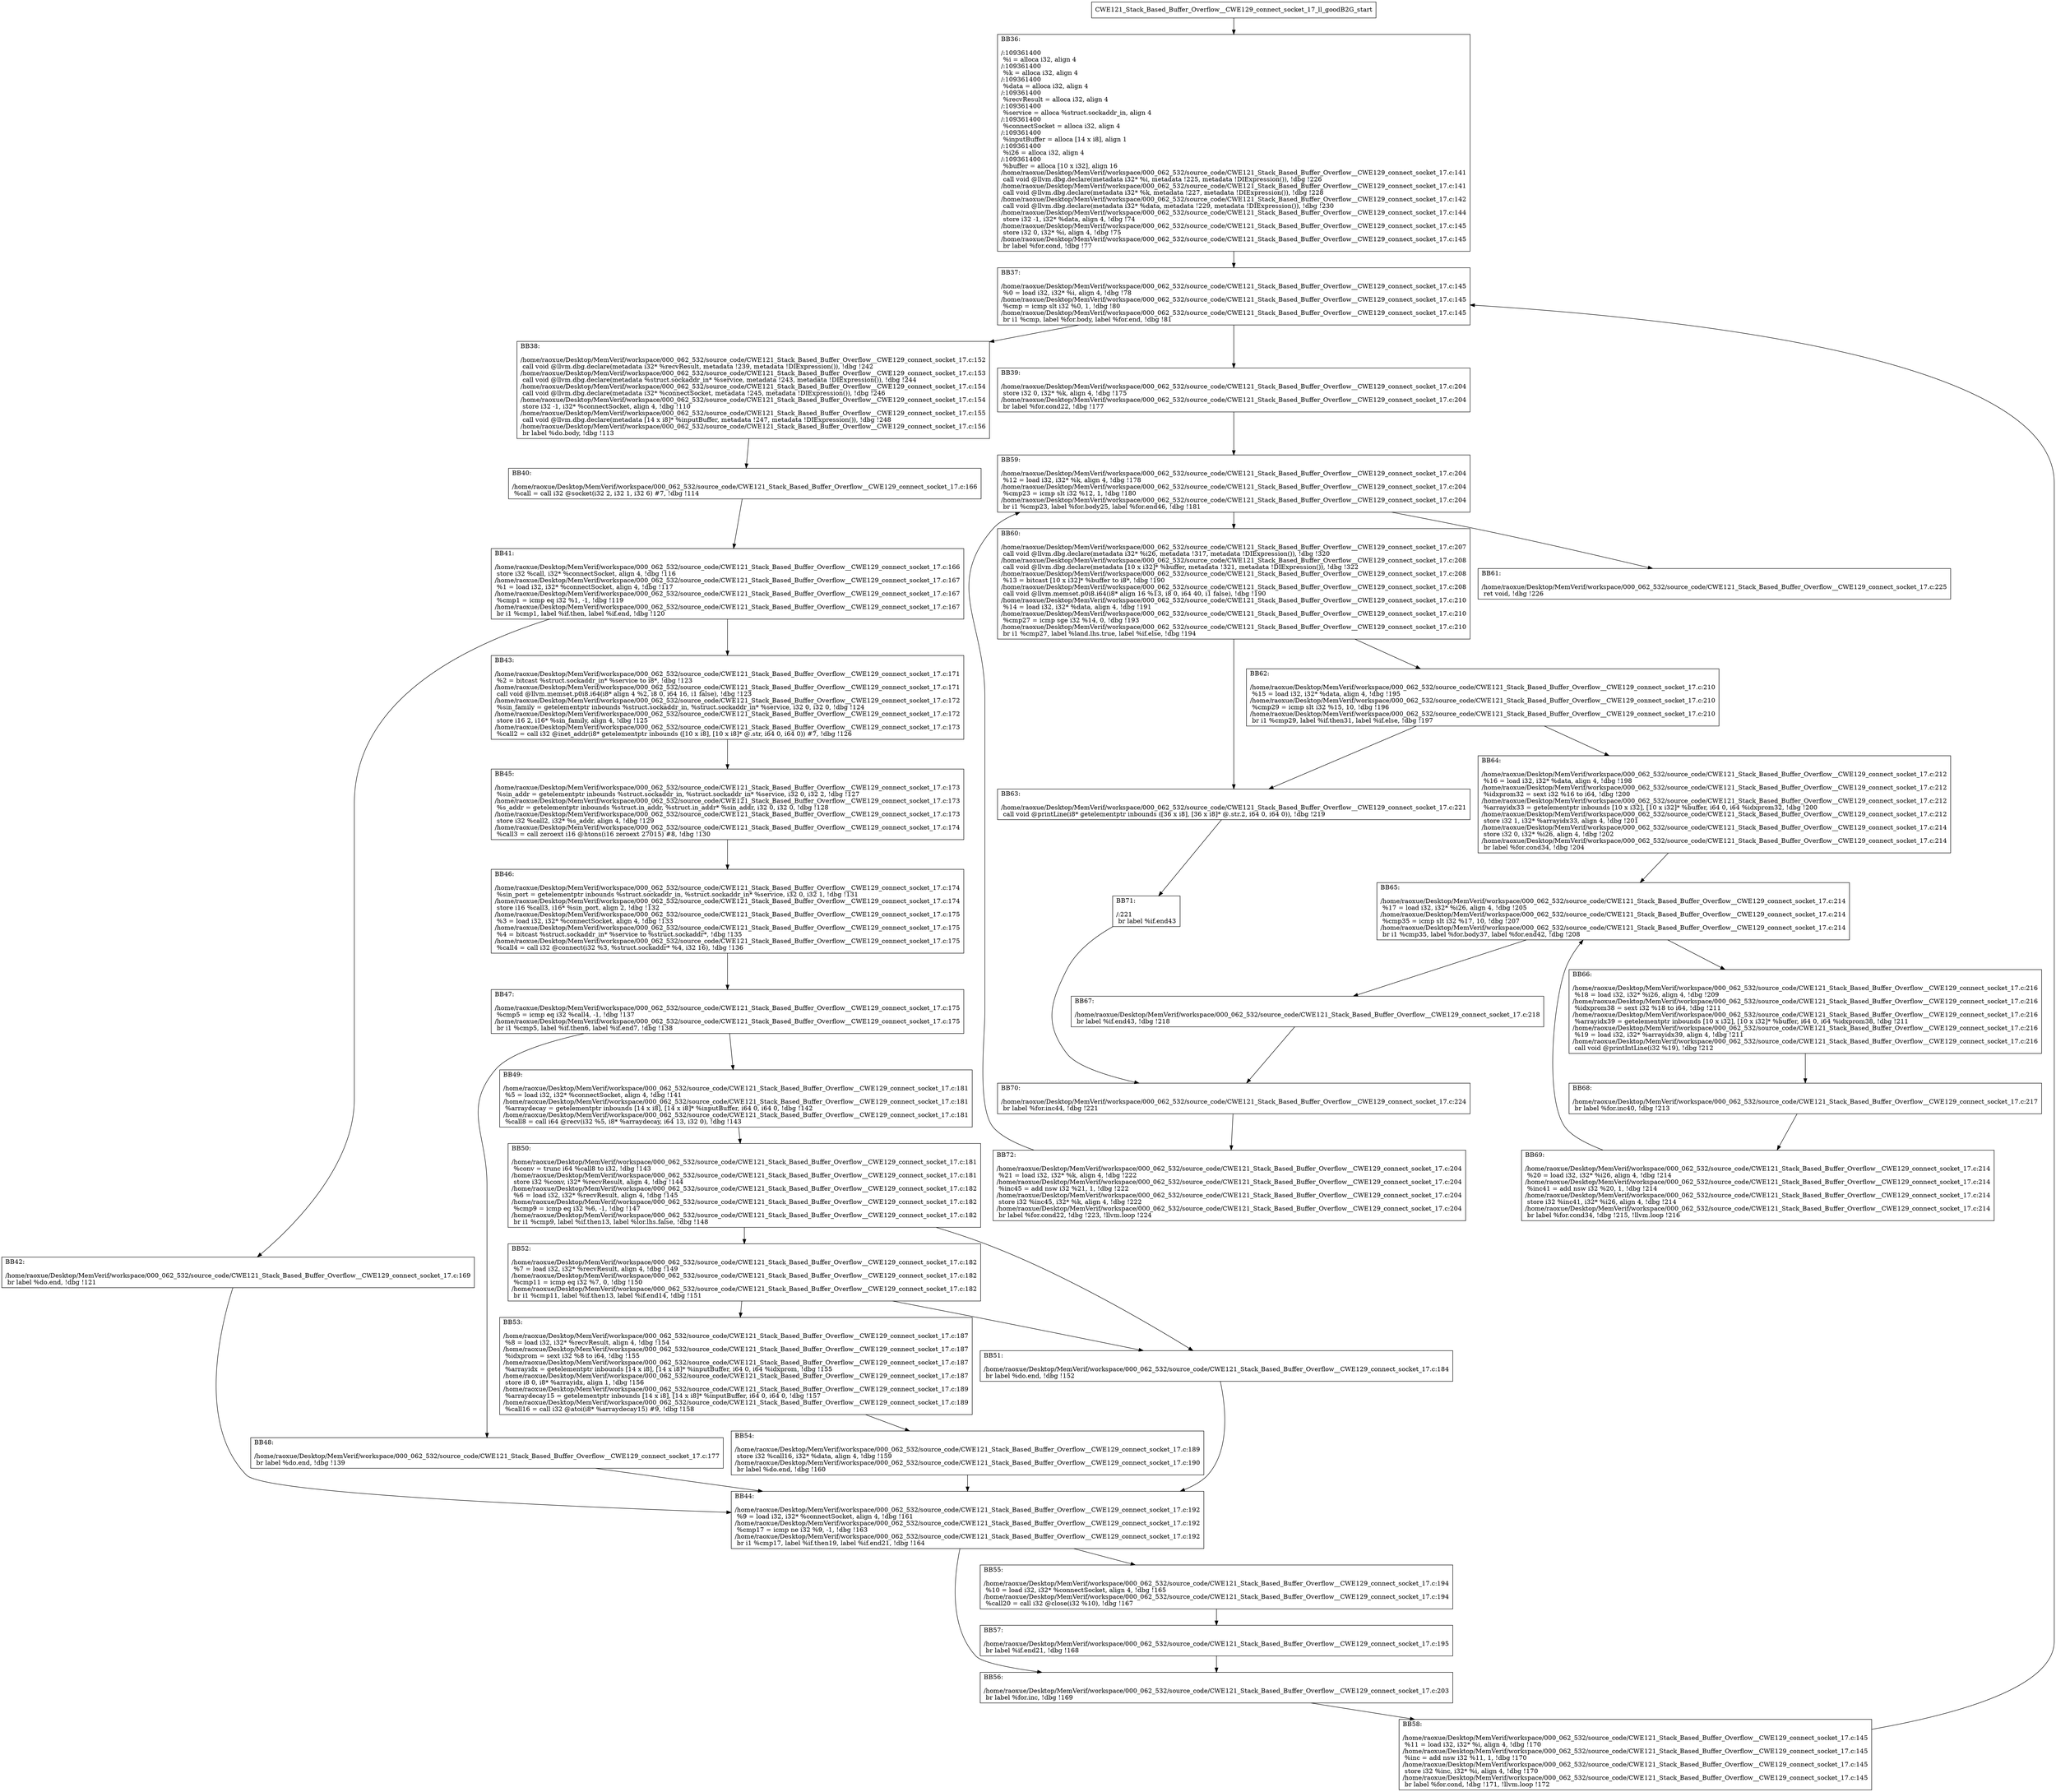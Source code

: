 digraph "CFG for'CWE121_Stack_Based_Buffer_Overflow__CWE129_connect_socket_17_ll_goodB2G' function" {
	BBCWE121_Stack_Based_Buffer_Overflow__CWE129_connect_socket_17_ll_goodB2G_start[shape=record,label="{CWE121_Stack_Based_Buffer_Overflow__CWE129_connect_socket_17_ll_goodB2G_start}"];
	BBCWE121_Stack_Based_Buffer_Overflow__CWE129_connect_socket_17_ll_goodB2G_start-> CWE121_Stack_Based_Buffer_Overflow__CWE129_connect_socket_17_ll_goodB2GBB36;
	CWE121_Stack_Based_Buffer_Overflow__CWE129_connect_socket_17_ll_goodB2GBB36 [shape=record, label="{BB36:\l\l/:109361400\l
  %i = alloca i32, align 4\l
/:109361400\l
  %k = alloca i32, align 4\l
/:109361400\l
  %data = alloca i32, align 4\l
/:109361400\l
  %recvResult = alloca i32, align 4\l
/:109361400\l
  %service = alloca %struct.sockaddr_in, align 4\l
/:109361400\l
  %connectSocket = alloca i32, align 4\l
/:109361400\l
  %inputBuffer = alloca [14 x i8], align 1\l
/:109361400\l
  %i26 = alloca i32, align 4\l
/:109361400\l
  %buffer = alloca [10 x i32], align 16\l
/home/raoxue/Desktop/MemVerif/workspace/000_062_532/source_code/CWE121_Stack_Based_Buffer_Overflow__CWE129_connect_socket_17.c:141\l
  call void @llvm.dbg.declare(metadata i32* %i, metadata !225, metadata !DIExpression()), !dbg !226\l
/home/raoxue/Desktop/MemVerif/workspace/000_062_532/source_code/CWE121_Stack_Based_Buffer_Overflow__CWE129_connect_socket_17.c:141\l
  call void @llvm.dbg.declare(metadata i32* %k, metadata !227, metadata !DIExpression()), !dbg !228\l
/home/raoxue/Desktop/MemVerif/workspace/000_062_532/source_code/CWE121_Stack_Based_Buffer_Overflow__CWE129_connect_socket_17.c:142\l
  call void @llvm.dbg.declare(metadata i32* %data, metadata !229, metadata !DIExpression()), !dbg !230\l
/home/raoxue/Desktop/MemVerif/workspace/000_062_532/source_code/CWE121_Stack_Based_Buffer_Overflow__CWE129_connect_socket_17.c:144\l
  store i32 -1, i32* %data, align 4, !dbg !74\l
/home/raoxue/Desktop/MemVerif/workspace/000_062_532/source_code/CWE121_Stack_Based_Buffer_Overflow__CWE129_connect_socket_17.c:145\l
  store i32 0, i32* %i, align 4, !dbg !75\l
/home/raoxue/Desktop/MemVerif/workspace/000_062_532/source_code/CWE121_Stack_Based_Buffer_Overflow__CWE129_connect_socket_17.c:145\l
  br label %for.cond, !dbg !77\l
}"];
	CWE121_Stack_Based_Buffer_Overflow__CWE129_connect_socket_17_ll_goodB2GBB36-> CWE121_Stack_Based_Buffer_Overflow__CWE129_connect_socket_17_ll_goodB2GBB37;
	CWE121_Stack_Based_Buffer_Overflow__CWE129_connect_socket_17_ll_goodB2GBB37 [shape=record, label="{BB37:\l\l/home/raoxue/Desktop/MemVerif/workspace/000_062_532/source_code/CWE121_Stack_Based_Buffer_Overflow__CWE129_connect_socket_17.c:145\l
  %0 = load i32, i32* %i, align 4, !dbg !78\l
/home/raoxue/Desktop/MemVerif/workspace/000_062_532/source_code/CWE121_Stack_Based_Buffer_Overflow__CWE129_connect_socket_17.c:145\l
  %cmp = icmp slt i32 %0, 1, !dbg !80\l
/home/raoxue/Desktop/MemVerif/workspace/000_062_532/source_code/CWE121_Stack_Based_Buffer_Overflow__CWE129_connect_socket_17.c:145\l
  br i1 %cmp, label %for.body, label %for.end, !dbg !81\l
}"];
	CWE121_Stack_Based_Buffer_Overflow__CWE129_connect_socket_17_ll_goodB2GBB37-> CWE121_Stack_Based_Buffer_Overflow__CWE129_connect_socket_17_ll_goodB2GBB38;
	CWE121_Stack_Based_Buffer_Overflow__CWE129_connect_socket_17_ll_goodB2GBB37-> CWE121_Stack_Based_Buffer_Overflow__CWE129_connect_socket_17_ll_goodB2GBB39;
	CWE121_Stack_Based_Buffer_Overflow__CWE129_connect_socket_17_ll_goodB2GBB38 [shape=record, label="{BB38:\l\l/home/raoxue/Desktop/MemVerif/workspace/000_062_532/source_code/CWE121_Stack_Based_Buffer_Overflow__CWE129_connect_socket_17.c:152\l
  call void @llvm.dbg.declare(metadata i32* %recvResult, metadata !239, metadata !DIExpression()), !dbg !242\l
/home/raoxue/Desktop/MemVerif/workspace/000_062_532/source_code/CWE121_Stack_Based_Buffer_Overflow__CWE129_connect_socket_17.c:153\l
  call void @llvm.dbg.declare(metadata %struct.sockaddr_in* %service, metadata !243, metadata !DIExpression()), !dbg !244\l
/home/raoxue/Desktop/MemVerif/workspace/000_062_532/source_code/CWE121_Stack_Based_Buffer_Overflow__CWE129_connect_socket_17.c:154\l
  call void @llvm.dbg.declare(metadata i32* %connectSocket, metadata !245, metadata !DIExpression()), !dbg !246\l
/home/raoxue/Desktop/MemVerif/workspace/000_062_532/source_code/CWE121_Stack_Based_Buffer_Overflow__CWE129_connect_socket_17.c:154\l
  store i32 -1, i32* %connectSocket, align 4, !dbg !110\l
/home/raoxue/Desktop/MemVerif/workspace/000_062_532/source_code/CWE121_Stack_Based_Buffer_Overflow__CWE129_connect_socket_17.c:155\l
  call void @llvm.dbg.declare(metadata [14 x i8]* %inputBuffer, metadata !247, metadata !DIExpression()), !dbg !248\l
/home/raoxue/Desktop/MemVerif/workspace/000_062_532/source_code/CWE121_Stack_Based_Buffer_Overflow__CWE129_connect_socket_17.c:156\l
  br label %do.body, !dbg !113\l
}"];
	CWE121_Stack_Based_Buffer_Overflow__CWE129_connect_socket_17_ll_goodB2GBB38-> CWE121_Stack_Based_Buffer_Overflow__CWE129_connect_socket_17_ll_goodB2GBB40;
	CWE121_Stack_Based_Buffer_Overflow__CWE129_connect_socket_17_ll_goodB2GBB40 [shape=record, label="{BB40:\l\l/home/raoxue/Desktop/MemVerif/workspace/000_062_532/source_code/CWE121_Stack_Based_Buffer_Overflow__CWE129_connect_socket_17.c:166\l
  %call = call i32 @socket(i32 2, i32 1, i32 6) #7, !dbg !114\l
}"];
	CWE121_Stack_Based_Buffer_Overflow__CWE129_connect_socket_17_ll_goodB2GBB40-> CWE121_Stack_Based_Buffer_Overflow__CWE129_connect_socket_17_ll_goodB2GBB41;
	CWE121_Stack_Based_Buffer_Overflow__CWE129_connect_socket_17_ll_goodB2GBB41 [shape=record, label="{BB41:\l\l/home/raoxue/Desktop/MemVerif/workspace/000_062_532/source_code/CWE121_Stack_Based_Buffer_Overflow__CWE129_connect_socket_17.c:166\l
  store i32 %call, i32* %connectSocket, align 4, !dbg !116\l
/home/raoxue/Desktop/MemVerif/workspace/000_062_532/source_code/CWE121_Stack_Based_Buffer_Overflow__CWE129_connect_socket_17.c:167\l
  %1 = load i32, i32* %connectSocket, align 4, !dbg !117\l
/home/raoxue/Desktop/MemVerif/workspace/000_062_532/source_code/CWE121_Stack_Based_Buffer_Overflow__CWE129_connect_socket_17.c:167\l
  %cmp1 = icmp eq i32 %1, -1, !dbg !119\l
/home/raoxue/Desktop/MemVerif/workspace/000_062_532/source_code/CWE121_Stack_Based_Buffer_Overflow__CWE129_connect_socket_17.c:167\l
  br i1 %cmp1, label %if.then, label %if.end, !dbg !120\l
}"];
	CWE121_Stack_Based_Buffer_Overflow__CWE129_connect_socket_17_ll_goodB2GBB41-> CWE121_Stack_Based_Buffer_Overflow__CWE129_connect_socket_17_ll_goodB2GBB42;
	CWE121_Stack_Based_Buffer_Overflow__CWE129_connect_socket_17_ll_goodB2GBB41-> CWE121_Stack_Based_Buffer_Overflow__CWE129_connect_socket_17_ll_goodB2GBB43;
	CWE121_Stack_Based_Buffer_Overflow__CWE129_connect_socket_17_ll_goodB2GBB42 [shape=record, label="{BB42:\l\l/home/raoxue/Desktop/MemVerif/workspace/000_062_532/source_code/CWE121_Stack_Based_Buffer_Overflow__CWE129_connect_socket_17.c:169\l
  br label %do.end, !dbg !121\l
}"];
	CWE121_Stack_Based_Buffer_Overflow__CWE129_connect_socket_17_ll_goodB2GBB42-> CWE121_Stack_Based_Buffer_Overflow__CWE129_connect_socket_17_ll_goodB2GBB44;
	CWE121_Stack_Based_Buffer_Overflow__CWE129_connect_socket_17_ll_goodB2GBB43 [shape=record, label="{BB43:\l\l/home/raoxue/Desktop/MemVerif/workspace/000_062_532/source_code/CWE121_Stack_Based_Buffer_Overflow__CWE129_connect_socket_17.c:171\l
  %2 = bitcast %struct.sockaddr_in* %service to i8*, !dbg !123\l
/home/raoxue/Desktop/MemVerif/workspace/000_062_532/source_code/CWE121_Stack_Based_Buffer_Overflow__CWE129_connect_socket_17.c:171\l
  call void @llvm.memset.p0i8.i64(i8* align 4 %2, i8 0, i64 16, i1 false), !dbg !123\l
/home/raoxue/Desktop/MemVerif/workspace/000_062_532/source_code/CWE121_Stack_Based_Buffer_Overflow__CWE129_connect_socket_17.c:172\l
  %sin_family = getelementptr inbounds %struct.sockaddr_in, %struct.sockaddr_in* %service, i32 0, i32 0, !dbg !124\l
/home/raoxue/Desktop/MemVerif/workspace/000_062_532/source_code/CWE121_Stack_Based_Buffer_Overflow__CWE129_connect_socket_17.c:172\l
  store i16 2, i16* %sin_family, align 4, !dbg !125\l
/home/raoxue/Desktop/MemVerif/workspace/000_062_532/source_code/CWE121_Stack_Based_Buffer_Overflow__CWE129_connect_socket_17.c:173\l
  %call2 = call i32 @inet_addr(i8* getelementptr inbounds ([10 x i8], [10 x i8]* @.str, i64 0, i64 0)) #7, !dbg !126\l
}"];
	CWE121_Stack_Based_Buffer_Overflow__CWE129_connect_socket_17_ll_goodB2GBB43-> CWE121_Stack_Based_Buffer_Overflow__CWE129_connect_socket_17_ll_goodB2GBB45;
	CWE121_Stack_Based_Buffer_Overflow__CWE129_connect_socket_17_ll_goodB2GBB45 [shape=record, label="{BB45:\l\l/home/raoxue/Desktop/MemVerif/workspace/000_062_532/source_code/CWE121_Stack_Based_Buffer_Overflow__CWE129_connect_socket_17.c:173\l
  %sin_addr = getelementptr inbounds %struct.sockaddr_in, %struct.sockaddr_in* %service, i32 0, i32 2, !dbg !127\l
/home/raoxue/Desktop/MemVerif/workspace/000_062_532/source_code/CWE121_Stack_Based_Buffer_Overflow__CWE129_connect_socket_17.c:173\l
  %s_addr = getelementptr inbounds %struct.in_addr, %struct.in_addr* %sin_addr, i32 0, i32 0, !dbg !128\l
/home/raoxue/Desktop/MemVerif/workspace/000_062_532/source_code/CWE121_Stack_Based_Buffer_Overflow__CWE129_connect_socket_17.c:173\l
  store i32 %call2, i32* %s_addr, align 4, !dbg !129\l
/home/raoxue/Desktop/MemVerif/workspace/000_062_532/source_code/CWE121_Stack_Based_Buffer_Overflow__CWE129_connect_socket_17.c:174\l
  %call3 = call zeroext i16 @htons(i16 zeroext 27015) #8, !dbg !130\l
}"];
	CWE121_Stack_Based_Buffer_Overflow__CWE129_connect_socket_17_ll_goodB2GBB45-> CWE121_Stack_Based_Buffer_Overflow__CWE129_connect_socket_17_ll_goodB2GBB46;
	CWE121_Stack_Based_Buffer_Overflow__CWE129_connect_socket_17_ll_goodB2GBB46 [shape=record, label="{BB46:\l\l/home/raoxue/Desktop/MemVerif/workspace/000_062_532/source_code/CWE121_Stack_Based_Buffer_Overflow__CWE129_connect_socket_17.c:174\l
  %sin_port = getelementptr inbounds %struct.sockaddr_in, %struct.sockaddr_in* %service, i32 0, i32 1, !dbg !131\l
/home/raoxue/Desktop/MemVerif/workspace/000_062_532/source_code/CWE121_Stack_Based_Buffer_Overflow__CWE129_connect_socket_17.c:174\l
  store i16 %call3, i16* %sin_port, align 2, !dbg !132\l
/home/raoxue/Desktop/MemVerif/workspace/000_062_532/source_code/CWE121_Stack_Based_Buffer_Overflow__CWE129_connect_socket_17.c:175\l
  %3 = load i32, i32* %connectSocket, align 4, !dbg !133\l
/home/raoxue/Desktop/MemVerif/workspace/000_062_532/source_code/CWE121_Stack_Based_Buffer_Overflow__CWE129_connect_socket_17.c:175\l
  %4 = bitcast %struct.sockaddr_in* %service to %struct.sockaddr*, !dbg !135\l
/home/raoxue/Desktop/MemVerif/workspace/000_062_532/source_code/CWE121_Stack_Based_Buffer_Overflow__CWE129_connect_socket_17.c:175\l
  %call4 = call i32 @connect(i32 %3, %struct.sockaddr* %4, i32 16), !dbg !136\l
}"];
	CWE121_Stack_Based_Buffer_Overflow__CWE129_connect_socket_17_ll_goodB2GBB46-> CWE121_Stack_Based_Buffer_Overflow__CWE129_connect_socket_17_ll_goodB2GBB47;
	CWE121_Stack_Based_Buffer_Overflow__CWE129_connect_socket_17_ll_goodB2GBB47 [shape=record, label="{BB47:\l\l/home/raoxue/Desktop/MemVerif/workspace/000_062_532/source_code/CWE121_Stack_Based_Buffer_Overflow__CWE129_connect_socket_17.c:175\l
  %cmp5 = icmp eq i32 %call4, -1, !dbg !137\l
/home/raoxue/Desktop/MemVerif/workspace/000_062_532/source_code/CWE121_Stack_Based_Buffer_Overflow__CWE129_connect_socket_17.c:175\l
  br i1 %cmp5, label %if.then6, label %if.end7, !dbg !138\l
}"];
	CWE121_Stack_Based_Buffer_Overflow__CWE129_connect_socket_17_ll_goodB2GBB47-> CWE121_Stack_Based_Buffer_Overflow__CWE129_connect_socket_17_ll_goodB2GBB48;
	CWE121_Stack_Based_Buffer_Overflow__CWE129_connect_socket_17_ll_goodB2GBB47-> CWE121_Stack_Based_Buffer_Overflow__CWE129_connect_socket_17_ll_goodB2GBB49;
	CWE121_Stack_Based_Buffer_Overflow__CWE129_connect_socket_17_ll_goodB2GBB48 [shape=record, label="{BB48:\l\l/home/raoxue/Desktop/MemVerif/workspace/000_062_532/source_code/CWE121_Stack_Based_Buffer_Overflow__CWE129_connect_socket_17.c:177\l
  br label %do.end, !dbg !139\l
}"];
	CWE121_Stack_Based_Buffer_Overflow__CWE129_connect_socket_17_ll_goodB2GBB48-> CWE121_Stack_Based_Buffer_Overflow__CWE129_connect_socket_17_ll_goodB2GBB44;
	CWE121_Stack_Based_Buffer_Overflow__CWE129_connect_socket_17_ll_goodB2GBB49 [shape=record, label="{BB49:\l\l/home/raoxue/Desktop/MemVerif/workspace/000_062_532/source_code/CWE121_Stack_Based_Buffer_Overflow__CWE129_connect_socket_17.c:181\l
  %5 = load i32, i32* %connectSocket, align 4, !dbg !141\l
/home/raoxue/Desktop/MemVerif/workspace/000_062_532/source_code/CWE121_Stack_Based_Buffer_Overflow__CWE129_connect_socket_17.c:181\l
  %arraydecay = getelementptr inbounds [14 x i8], [14 x i8]* %inputBuffer, i64 0, i64 0, !dbg !142\l
/home/raoxue/Desktop/MemVerif/workspace/000_062_532/source_code/CWE121_Stack_Based_Buffer_Overflow__CWE129_connect_socket_17.c:181\l
  %call8 = call i64 @recv(i32 %5, i8* %arraydecay, i64 13, i32 0), !dbg !143\l
}"];
	CWE121_Stack_Based_Buffer_Overflow__CWE129_connect_socket_17_ll_goodB2GBB49-> CWE121_Stack_Based_Buffer_Overflow__CWE129_connect_socket_17_ll_goodB2GBB50;
	CWE121_Stack_Based_Buffer_Overflow__CWE129_connect_socket_17_ll_goodB2GBB50 [shape=record, label="{BB50:\l\l/home/raoxue/Desktop/MemVerif/workspace/000_062_532/source_code/CWE121_Stack_Based_Buffer_Overflow__CWE129_connect_socket_17.c:181\l
  %conv = trunc i64 %call8 to i32, !dbg !143\l
/home/raoxue/Desktop/MemVerif/workspace/000_062_532/source_code/CWE121_Stack_Based_Buffer_Overflow__CWE129_connect_socket_17.c:181\l
  store i32 %conv, i32* %recvResult, align 4, !dbg !144\l
/home/raoxue/Desktop/MemVerif/workspace/000_062_532/source_code/CWE121_Stack_Based_Buffer_Overflow__CWE129_connect_socket_17.c:182\l
  %6 = load i32, i32* %recvResult, align 4, !dbg !145\l
/home/raoxue/Desktop/MemVerif/workspace/000_062_532/source_code/CWE121_Stack_Based_Buffer_Overflow__CWE129_connect_socket_17.c:182\l
  %cmp9 = icmp eq i32 %6, -1, !dbg !147\l
/home/raoxue/Desktop/MemVerif/workspace/000_062_532/source_code/CWE121_Stack_Based_Buffer_Overflow__CWE129_connect_socket_17.c:182\l
  br i1 %cmp9, label %if.then13, label %lor.lhs.false, !dbg !148\l
}"];
	CWE121_Stack_Based_Buffer_Overflow__CWE129_connect_socket_17_ll_goodB2GBB50-> CWE121_Stack_Based_Buffer_Overflow__CWE129_connect_socket_17_ll_goodB2GBB51;
	CWE121_Stack_Based_Buffer_Overflow__CWE129_connect_socket_17_ll_goodB2GBB50-> CWE121_Stack_Based_Buffer_Overflow__CWE129_connect_socket_17_ll_goodB2GBB52;
	CWE121_Stack_Based_Buffer_Overflow__CWE129_connect_socket_17_ll_goodB2GBB52 [shape=record, label="{BB52:\l\l/home/raoxue/Desktop/MemVerif/workspace/000_062_532/source_code/CWE121_Stack_Based_Buffer_Overflow__CWE129_connect_socket_17.c:182\l
  %7 = load i32, i32* %recvResult, align 4, !dbg !149\l
/home/raoxue/Desktop/MemVerif/workspace/000_062_532/source_code/CWE121_Stack_Based_Buffer_Overflow__CWE129_connect_socket_17.c:182\l
  %cmp11 = icmp eq i32 %7, 0, !dbg !150\l
/home/raoxue/Desktop/MemVerif/workspace/000_062_532/source_code/CWE121_Stack_Based_Buffer_Overflow__CWE129_connect_socket_17.c:182\l
  br i1 %cmp11, label %if.then13, label %if.end14, !dbg !151\l
}"];
	CWE121_Stack_Based_Buffer_Overflow__CWE129_connect_socket_17_ll_goodB2GBB52-> CWE121_Stack_Based_Buffer_Overflow__CWE129_connect_socket_17_ll_goodB2GBB51;
	CWE121_Stack_Based_Buffer_Overflow__CWE129_connect_socket_17_ll_goodB2GBB52-> CWE121_Stack_Based_Buffer_Overflow__CWE129_connect_socket_17_ll_goodB2GBB53;
	CWE121_Stack_Based_Buffer_Overflow__CWE129_connect_socket_17_ll_goodB2GBB51 [shape=record, label="{BB51:\l\l/home/raoxue/Desktop/MemVerif/workspace/000_062_532/source_code/CWE121_Stack_Based_Buffer_Overflow__CWE129_connect_socket_17.c:184\l
  br label %do.end, !dbg !152\l
}"];
	CWE121_Stack_Based_Buffer_Overflow__CWE129_connect_socket_17_ll_goodB2GBB51-> CWE121_Stack_Based_Buffer_Overflow__CWE129_connect_socket_17_ll_goodB2GBB44;
	CWE121_Stack_Based_Buffer_Overflow__CWE129_connect_socket_17_ll_goodB2GBB53 [shape=record, label="{BB53:\l\l/home/raoxue/Desktop/MemVerif/workspace/000_062_532/source_code/CWE121_Stack_Based_Buffer_Overflow__CWE129_connect_socket_17.c:187\l
  %8 = load i32, i32* %recvResult, align 4, !dbg !154\l
/home/raoxue/Desktop/MemVerif/workspace/000_062_532/source_code/CWE121_Stack_Based_Buffer_Overflow__CWE129_connect_socket_17.c:187\l
  %idxprom = sext i32 %8 to i64, !dbg !155\l
/home/raoxue/Desktop/MemVerif/workspace/000_062_532/source_code/CWE121_Stack_Based_Buffer_Overflow__CWE129_connect_socket_17.c:187\l
  %arrayidx = getelementptr inbounds [14 x i8], [14 x i8]* %inputBuffer, i64 0, i64 %idxprom, !dbg !155\l
/home/raoxue/Desktop/MemVerif/workspace/000_062_532/source_code/CWE121_Stack_Based_Buffer_Overflow__CWE129_connect_socket_17.c:187\l
  store i8 0, i8* %arrayidx, align 1, !dbg !156\l
/home/raoxue/Desktop/MemVerif/workspace/000_062_532/source_code/CWE121_Stack_Based_Buffer_Overflow__CWE129_connect_socket_17.c:189\l
  %arraydecay15 = getelementptr inbounds [14 x i8], [14 x i8]* %inputBuffer, i64 0, i64 0, !dbg !157\l
/home/raoxue/Desktop/MemVerif/workspace/000_062_532/source_code/CWE121_Stack_Based_Buffer_Overflow__CWE129_connect_socket_17.c:189\l
  %call16 = call i32 @atoi(i8* %arraydecay15) #9, !dbg !158\l
}"];
	CWE121_Stack_Based_Buffer_Overflow__CWE129_connect_socket_17_ll_goodB2GBB53-> CWE121_Stack_Based_Buffer_Overflow__CWE129_connect_socket_17_ll_goodB2GBB54;
	CWE121_Stack_Based_Buffer_Overflow__CWE129_connect_socket_17_ll_goodB2GBB54 [shape=record, label="{BB54:\l\l/home/raoxue/Desktop/MemVerif/workspace/000_062_532/source_code/CWE121_Stack_Based_Buffer_Overflow__CWE129_connect_socket_17.c:189\l
  store i32 %call16, i32* %data, align 4, !dbg !159\l
/home/raoxue/Desktop/MemVerif/workspace/000_062_532/source_code/CWE121_Stack_Based_Buffer_Overflow__CWE129_connect_socket_17.c:190\l
  br label %do.end, !dbg !160\l
}"];
	CWE121_Stack_Based_Buffer_Overflow__CWE129_connect_socket_17_ll_goodB2GBB54-> CWE121_Stack_Based_Buffer_Overflow__CWE129_connect_socket_17_ll_goodB2GBB44;
	CWE121_Stack_Based_Buffer_Overflow__CWE129_connect_socket_17_ll_goodB2GBB44 [shape=record, label="{BB44:\l\l/home/raoxue/Desktop/MemVerif/workspace/000_062_532/source_code/CWE121_Stack_Based_Buffer_Overflow__CWE129_connect_socket_17.c:192\l
  %9 = load i32, i32* %connectSocket, align 4, !dbg !161\l
/home/raoxue/Desktop/MemVerif/workspace/000_062_532/source_code/CWE121_Stack_Based_Buffer_Overflow__CWE129_connect_socket_17.c:192\l
  %cmp17 = icmp ne i32 %9, -1, !dbg !163\l
/home/raoxue/Desktop/MemVerif/workspace/000_062_532/source_code/CWE121_Stack_Based_Buffer_Overflow__CWE129_connect_socket_17.c:192\l
  br i1 %cmp17, label %if.then19, label %if.end21, !dbg !164\l
}"];
	CWE121_Stack_Based_Buffer_Overflow__CWE129_connect_socket_17_ll_goodB2GBB44-> CWE121_Stack_Based_Buffer_Overflow__CWE129_connect_socket_17_ll_goodB2GBB55;
	CWE121_Stack_Based_Buffer_Overflow__CWE129_connect_socket_17_ll_goodB2GBB44-> CWE121_Stack_Based_Buffer_Overflow__CWE129_connect_socket_17_ll_goodB2GBB56;
	CWE121_Stack_Based_Buffer_Overflow__CWE129_connect_socket_17_ll_goodB2GBB55 [shape=record, label="{BB55:\l\l/home/raoxue/Desktop/MemVerif/workspace/000_062_532/source_code/CWE121_Stack_Based_Buffer_Overflow__CWE129_connect_socket_17.c:194\l
  %10 = load i32, i32* %connectSocket, align 4, !dbg !165\l
/home/raoxue/Desktop/MemVerif/workspace/000_062_532/source_code/CWE121_Stack_Based_Buffer_Overflow__CWE129_connect_socket_17.c:194\l
  %call20 = call i32 @close(i32 %10), !dbg !167\l
}"];
	CWE121_Stack_Based_Buffer_Overflow__CWE129_connect_socket_17_ll_goodB2GBB55-> CWE121_Stack_Based_Buffer_Overflow__CWE129_connect_socket_17_ll_goodB2GBB57;
	CWE121_Stack_Based_Buffer_Overflow__CWE129_connect_socket_17_ll_goodB2GBB57 [shape=record, label="{BB57:\l\l/home/raoxue/Desktop/MemVerif/workspace/000_062_532/source_code/CWE121_Stack_Based_Buffer_Overflow__CWE129_connect_socket_17.c:195\l
  br label %if.end21, !dbg !168\l
}"];
	CWE121_Stack_Based_Buffer_Overflow__CWE129_connect_socket_17_ll_goodB2GBB57-> CWE121_Stack_Based_Buffer_Overflow__CWE129_connect_socket_17_ll_goodB2GBB56;
	CWE121_Stack_Based_Buffer_Overflow__CWE129_connect_socket_17_ll_goodB2GBB56 [shape=record, label="{BB56:\l\l/home/raoxue/Desktop/MemVerif/workspace/000_062_532/source_code/CWE121_Stack_Based_Buffer_Overflow__CWE129_connect_socket_17.c:203\l
  br label %for.inc, !dbg !169\l
}"];
	CWE121_Stack_Based_Buffer_Overflow__CWE129_connect_socket_17_ll_goodB2GBB56-> CWE121_Stack_Based_Buffer_Overflow__CWE129_connect_socket_17_ll_goodB2GBB58;
	CWE121_Stack_Based_Buffer_Overflow__CWE129_connect_socket_17_ll_goodB2GBB58 [shape=record, label="{BB58:\l\l/home/raoxue/Desktop/MemVerif/workspace/000_062_532/source_code/CWE121_Stack_Based_Buffer_Overflow__CWE129_connect_socket_17.c:145\l
  %11 = load i32, i32* %i, align 4, !dbg !170\l
/home/raoxue/Desktop/MemVerif/workspace/000_062_532/source_code/CWE121_Stack_Based_Buffer_Overflow__CWE129_connect_socket_17.c:145\l
  %inc = add nsw i32 %11, 1, !dbg !170\l
/home/raoxue/Desktop/MemVerif/workspace/000_062_532/source_code/CWE121_Stack_Based_Buffer_Overflow__CWE129_connect_socket_17.c:145\l
  store i32 %inc, i32* %i, align 4, !dbg !170\l
/home/raoxue/Desktop/MemVerif/workspace/000_062_532/source_code/CWE121_Stack_Based_Buffer_Overflow__CWE129_connect_socket_17.c:145\l
  br label %for.cond, !dbg !171, !llvm.loop !172\l
}"];
	CWE121_Stack_Based_Buffer_Overflow__CWE129_connect_socket_17_ll_goodB2GBB58-> CWE121_Stack_Based_Buffer_Overflow__CWE129_connect_socket_17_ll_goodB2GBB37;
	CWE121_Stack_Based_Buffer_Overflow__CWE129_connect_socket_17_ll_goodB2GBB39 [shape=record, label="{BB39:\l\l/home/raoxue/Desktop/MemVerif/workspace/000_062_532/source_code/CWE121_Stack_Based_Buffer_Overflow__CWE129_connect_socket_17.c:204\l
  store i32 0, i32* %k, align 4, !dbg !175\l
/home/raoxue/Desktop/MemVerif/workspace/000_062_532/source_code/CWE121_Stack_Based_Buffer_Overflow__CWE129_connect_socket_17.c:204\l
  br label %for.cond22, !dbg !177\l
}"];
	CWE121_Stack_Based_Buffer_Overflow__CWE129_connect_socket_17_ll_goodB2GBB39-> CWE121_Stack_Based_Buffer_Overflow__CWE129_connect_socket_17_ll_goodB2GBB59;
	CWE121_Stack_Based_Buffer_Overflow__CWE129_connect_socket_17_ll_goodB2GBB59 [shape=record, label="{BB59:\l\l/home/raoxue/Desktop/MemVerif/workspace/000_062_532/source_code/CWE121_Stack_Based_Buffer_Overflow__CWE129_connect_socket_17.c:204\l
  %12 = load i32, i32* %k, align 4, !dbg !178\l
/home/raoxue/Desktop/MemVerif/workspace/000_062_532/source_code/CWE121_Stack_Based_Buffer_Overflow__CWE129_connect_socket_17.c:204\l
  %cmp23 = icmp slt i32 %12, 1, !dbg !180\l
/home/raoxue/Desktop/MemVerif/workspace/000_062_532/source_code/CWE121_Stack_Based_Buffer_Overflow__CWE129_connect_socket_17.c:204\l
  br i1 %cmp23, label %for.body25, label %for.end46, !dbg !181\l
}"];
	CWE121_Stack_Based_Buffer_Overflow__CWE129_connect_socket_17_ll_goodB2GBB59-> CWE121_Stack_Based_Buffer_Overflow__CWE129_connect_socket_17_ll_goodB2GBB60;
	CWE121_Stack_Based_Buffer_Overflow__CWE129_connect_socket_17_ll_goodB2GBB59-> CWE121_Stack_Based_Buffer_Overflow__CWE129_connect_socket_17_ll_goodB2GBB61;
	CWE121_Stack_Based_Buffer_Overflow__CWE129_connect_socket_17_ll_goodB2GBB60 [shape=record, label="{BB60:\l\l/home/raoxue/Desktop/MemVerif/workspace/000_062_532/source_code/CWE121_Stack_Based_Buffer_Overflow__CWE129_connect_socket_17.c:207\l
  call void @llvm.dbg.declare(metadata i32* %i26, metadata !317, metadata !DIExpression()), !dbg !320\l
/home/raoxue/Desktop/MemVerif/workspace/000_062_532/source_code/CWE121_Stack_Based_Buffer_Overflow__CWE129_connect_socket_17.c:208\l
  call void @llvm.dbg.declare(metadata [10 x i32]* %buffer, metadata !321, metadata !DIExpression()), !dbg !322\l
/home/raoxue/Desktop/MemVerif/workspace/000_062_532/source_code/CWE121_Stack_Based_Buffer_Overflow__CWE129_connect_socket_17.c:208\l
  %13 = bitcast [10 x i32]* %buffer to i8*, !dbg !190\l
/home/raoxue/Desktop/MemVerif/workspace/000_062_532/source_code/CWE121_Stack_Based_Buffer_Overflow__CWE129_connect_socket_17.c:208\l
  call void @llvm.memset.p0i8.i64(i8* align 16 %13, i8 0, i64 40, i1 false), !dbg !190\l
/home/raoxue/Desktop/MemVerif/workspace/000_062_532/source_code/CWE121_Stack_Based_Buffer_Overflow__CWE129_connect_socket_17.c:210\l
  %14 = load i32, i32* %data, align 4, !dbg !191\l
/home/raoxue/Desktop/MemVerif/workspace/000_062_532/source_code/CWE121_Stack_Based_Buffer_Overflow__CWE129_connect_socket_17.c:210\l
  %cmp27 = icmp sge i32 %14, 0, !dbg !193\l
/home/raoxue/Desktop/MemVerif/workspace/000_062_532/source_code/CWE121_Stack_Based_Buffer_Overflow__CWE129_connect_socket_17.c:210\l
  br i1 %cmp27, label %land.lhs.true, label %if.else, !dbg !194\l
}"];
	CWE121_Stack_Based_Buffer_Overflow__CWE129_connect_socket_17_ll_goodB2GBB60-> CWE121_Stack_Based_Buffer_Overflow__CWE129_connect_socket_17_ll_goodB2GBB62;
	CWE121_Stack_Based_Buffer_Overflow__CWE129_connect_socket_17_ll_goodB2GBB60-> CWE121_Stack_Based_Buffer_Overflow__CWE129_connect_socket_17_ll_goodB2GBB63;
	CWE121_Stack_Based_Buffer_Overflow__CWE129_connect_socket_17_ll_goodB2GBB62 [shape=record, label="{BB62:\l\l/home/raoxue/Desktop/MemVerif/workspace/000_062_532/source_code/CWE121_Stack_Based_Buffer_Overflow__CWE129_connect_socket_17.c:210\l
  %15 = load i32, i32* %data, align 4, !dbg !195\l
/home/raoxue/Desktop/MemVerif/workspace/000_062_532/source_code/CWE121_Stack_Based_Buffer_Overflow__CWE129_connect_socket_17.c:210\l
  %cmp29 = icmp slt i32 %15, 10, !dbg !196\l
/home/raoxue/Desktop/MemVerif/workspace/000_062_532/source_code/CWE121_Stack_Based_Buffer_Overflow__CWE129_connect_socket_17.c:210\l
  br i1 %cmp29, label %if.then31, label %if.else, !dbg !197\l
}"];
	CWE121_Stack_Based_Buffer_Overflow__CWE129_connect_socket_17_ll_goodB2GBB62-> CWE121_Stack_Based_Buffer_Overflow__CWE129_connect_socket_17_ll_goodB2GBB64;
	CWE121_Stack_Based_Buffer_Overflow__CWE129_connect_socket_17_ll_goodB2GBB62-> CWE121_Stack_Based_Buffer_Overflow__CWE129_connect_socket_17_ll_goodB2GBB63;
	CWE121_Stack_Based_Buffer_Overflow__CWE129_connect_socket_17_ll_goodB2GBB64 [shape=record, label="{BB64:\l\l/home/raoxue/Desktop/MemVerif/workspace/000_062_532/source_code/CWE121_Stack_Based_Buffer_Overflow__CWE129_connect_socket_17.c:212\l
  %16 = load i32, i32* %data, align 4, !dbg !198\l
/home/raoxue/Desktop/MemVerif/workspace/000_062_532/source_code/CWE121_Stack_Based_Buffer_Overflow__CWE129_connect_socket_17.c:212\l
  %idxprom32 = sext i32 %16 to i64, !dbg !200\l
/home/raoxue/Desktop/MemVerif/workspace/000_062_532/source_code/CWE121_Stack_Based_Buffer_Overflow__CWE129_connect_socket_17.c:212\l
  %arrayidx33 = getelementptr inbounds [10 x i32], [10 x i32]* %buffer, i64 0, i64 %idxprom32, !dbg !200\l
/home/raoxue/Desktop/MemVerif/workspace/000_062_532/source_code/CWE121_Stack_Based_Buffer_Overflow__CWE129_connect_socket_17.c:212\l
  store i32 1, i32* %arrayidx33, align 4, !dbg !201\l
/home/raoxue/Desktop/MemVerif/workspace/000_062_532/source_code/CWE121_Stack_Based_Buffer_Overflow__CWE129_connect_socket_17.c:214\l
  store i32 0, i32* %i26, align 4, !dbg !202\l
/home/raoxue/Desktop/MemVerif/workspace/000_062_532/source_code/CWE121_Stack_Based_Buffer_Overflow__CWE129_connect_socket_17.c:214\l
  br label %for.cond34, !dbg !204\l
}"];
	CWE121_Stack_Based_Buffer_Overflow__CWE129_connect_socket_17_ll_goodB2GBB64-> CWE121_Stack_Based_Buffer_Overflow__CWE129_connect_socket_17_ll_goodB2GBB65;
	CWE121_Stack_Based_Buffer_Overflow__CWE129_connect_socket_17_ll_goodB2GBB65 [shape=record, label="{BB65:\l\l/home/raoxue/Desktop/MemVerif/workspace/000_062_532/source_code/CWE121_Stack_Based_Buffer_Overflow__CWE129_connect_socket_17.c:214\l
  %17 = load i32, i32* %i26, align 4, !dbg !205\l
/home/raoxue/Desktop/MemVerif/workspace/000_062_532/source_code/CWE121_Stack_Based_Buffer_Overflow__CWE129_connect_socket_17.c:214\l
  %cmp35 = icmp slt i32 %17, 10, !dbg !207\l
/home/raoxue/Desktop/MemVerif/workspace/000_062_532/source_code/CWE121_Stack_Based_Buffer_Overflow__CWE129_connect_socket_17.c:214\l
  br i1 %cmp35, label %for.body37, label %for.end42, !dbg !208\l
}"];
	CWE121_Stack_Based_Buffer_Overflow__CWE129_connect_socket_17_ll_goodB2GBB65-> CWE121_Stack_Based_Buffer_Overflow__CWE129_connect_socket_17_ll_goodB2GBB66;
	CWE121_Stack_Based_Buffer_Overflow__CWE129_connect_socket_17_ll_goodB2GBB65-> CWE121_Stack_Based_Buffer_Overflow__CWE129_connect_socket_17_ll_goodB2GBB67;
	CWE121_Stack_Based_Buffer_Overflow__CWE129_connect_socket_17_ll_goodB2GBB66 [shape=record, label="{BB66:\l\l/home/raoxue/Desktop/MemVerif/workspace/000_062_532/source_code/CWE121_Stack_Based_Buffer_Overflow__CWE129_connect_socket_17.c:216\l
  %18 = load i32, i32* %i26, align 4, !dbg !209\l
/home/raoxue/Desktop/MemVerif/workspace/000_062_532/source_code/CWE121_Stack_Based_Buffer_Overflow__CWE129_connect_socket_17.c:216\l
  %idxprom38 = sext i32 %18 to i64, !dbg !211\l
/home/raoxue/Desktop/MemVerif/workspace/000_062_532/source_code/CWE121_Stack_Based_Buffer_Overflow__CWE129_connect_socket_17.c:216\l
  %arrayidx39 = getelementptr inbounds [10 x i32], [10 x i32]* %buffer, i64 0, i64 %idxprom38, !dbg !211\l
/home/raoxue/Desktop/MemVerif/workspace/000_062_532/source_code/CWE121_Stack_Based_Buffer_Overflow__CWE129_connect_socket_17.c:216\l
  %19 = load i32, i32* %arrayidx39, align 4, !dbg !211\l
/home/raoxue/Desktop/MemVerif/workspace/000_062_532/source_code/CWE121_Stack_Based_Buffer_Overflow__CWE129_connect_socket_17.c:216\l
  call void @printIntLine(i32 %19), !dbg !212\l
}"];
	CWE121_Stack_Based_Buffer_Overflow__CWE129_connect_socket_17_ll_goodB2GBB66-> CWE121_Stack_Based_Buffer_Overflow__CWE129_connect_socket_17_ll_goodB2GBB68;
	CWE121_Stack_Based_Buffer_Overflow__CWE129_connect_socket_17_ll_goodB2GBB68 [shape=record, label="{BB68:\l\l/home/raoxue/Desktop/MemVerif/workspace/000_062_532/source_code/CWE121_Stack_Based_Buffer_Overflow__CWE129_connect_socket_17.c:217\l
  br label %for.inc40, !dbg !213\l
}"];
	CWE121_Stack_Based_Buffer_Overflow__CWE129_connect_socket_17_ll_goodB2GBB68-> CWE121_Stack_Based_Buffer_Overflow__CWE129_connect_socket_17_ll_goodB2GBB69;
	CWE121_Stack_Based_Buffer_Overflow__CWE129_connect_socket_17_ll_goodB2GBB69 [shape=record, label="{BB69:\l\l/home/raoxue/Desktop/MemVerif/workspace/000_062_532/source_code/CWE121_Stack_Based_Buffer_Overflow__CWE129_connect_socket_17.c:214\l
  %20 = load i32, i32* %i26, align 4, !dbg !214\l
/home/raoxue/Desktop/MemVerif/workspace/000_062_532/source_code/CWE121_Stack_Based_Buffer_Overflow__CWE129_connect_socket_17.c:214\l
  %inc41 = add nsw i32 %20, 1, !dbg !214\l
/home/raoxue/Desktop/MemVerif/workspace/000_062_532/source_code/CWE121_Stack_Based_Buffer_Overflow__CWE129_connect_socket_17.c:214\l
  store i32 %inc41, i32* %i26, align 4, !dbg !214\l
/home/raoxue/Desktop/MemVerif/workspace/000_062_532/source_code/CWE121_Stack_Based_Buffer_Overflow__CWE129_connect_socket_17.c:214\l
  br label %for.cond34, !dbg !215, !llvm.loop !216\l
}"];
	CWE121_Stack_Based_Buffer_Overflow__CWE129_connect_socket_17_ll_goodB2GBB69-> CWE121_Stack_Based_Buffer_Overflow__CWE129_connect_socket_17_ll_goodB2GBB65;
	CWE121_Stack_Based_Buffer_Overflow__CWE129_connect_socket_17_ll_goodB2GBB67 [shape=record, label="{BB67:\l\l/home/raoxue/Desktop/MemVerif/workspace/000_062_532/source_code/CWE121_Stack_Based_Buffer_Overflow__CWE129_connect_socket_17.c:218\l
  br label %if.end43, !dbg !218\l
}"];
	CWE121_Stack_Based_Buffer_Overflow__CWE129_connect_socket_17_ll_goodB2GBB67-> CWE121_Stack_Based_Buffer_Overflow__CWE129_connect_socket_17_ll_goodB2GBB70;
	CWE121_Stack_Based_Buffer_Overflow__CWE129_connect_socket_17_ll_goodB2GBB63 [shape=record, label="{BB63:\l\l/home/raoxue/Desktop/MemVerif/workspace/000_062_532/source_code/CWE121_Stack_Based_Buffer_Overflow__CWE129_connect_socket_17.c:221\l
  call void @printLine(i8* getelementptr inbounds ([36 x i8], [36 x i8]* @.str.2, i64 0, i64 0)), !dbg !219\l
}"];
	CWE121_Stack_Based_Buffer_Overflow__CWE129_connect_socket_17_ll_goodB2GBB63-> CWE121_Stack_Based_Buffer_Overflow__CWE129_connect_socket_17_ll_goodB2GBB71;
	CWE121_Stack_Based_Buffer_Overflow__CWE129_connect_socket_17_ll_goodB2GBB71 [shape=record, label="{BB71:\l\l/:221\l
  br label %if.end43\l
}"];
	CWE121_Stack_Based_Buffer_Overflow__CWE129_connect_socket_17_ll_goodB2GBB71-> CWE121_Stack_Based_Buffer_Overflow__CWE129_connect_socket_17_ll_goodB2GBB70;
	CWE121_Stack_Based_Buffer_Overflow__CWE129_connect_socket_17_ll_goodB2GBB70 [shape=record, label="{BB70:\l\l/home/raoxue/Desktop/MemVerif/workspace/000_062_532/source_code/CWE121_Stack_Based_Buffer_Overflow__CWE129_connect_socket_17.c:224\l
  br label %for.inc44, !dbg !221\l
}"];
	CWE121_Stack_Based_Buffer_Overflow__CWE129_connect_socket_17_ll_goodB2GBB70-> CWE121_Stack_Based_Buffer_Overflow__CWE129_connect_socket_17_ll_goodB2GBB72;
	CWE121_Stack_Based_Buffer_Overflow__CWE129_connect_socket_17_ll_goodB2GBB72 [shape=record, label="{BB72:\l\l/home/raoxue/Desktop/MemVerif/workspace/000_062_532/source_code/CWE121_Stack_Based_Buffer_Overflow__CWE129_connect_socket_17.c:204\l
  %21 = load i32, i32* %k, align 4, !dbg !222\l
/home/raoxue/Desktop/MemVerif/workspace/000_062_532/source_code/CWE121_Stack_Based_Buffer_Overflow__CWE129_connect_socket_17.c:204\l
  %inc45 = add nsw i32 %21, 1, !dbg !222\l
/home/raoxue/Desktop/MemVerif/workspace/000_062_532/source_code/CWE121_Stack_Based_Buffer_Overflow__CWE129_connect_socket_17.c:204\l
  store i32 %inc45, i32* %k, align 4, !dbg !222\l
/home/raoxue/Desktop/MemVerif/workspace/000_062_532/source_code/CWE121_Stack_Based_Buffer_Overflow__CWE129_connect_socket_17.c:204\l
  br label %for.cond22, !dbg !223, !llvm.loop !224\l
}"];
	CWE121_Stack_Based_Buffer_Overflow__CWE129_connect_socket_17_ll_goodB2GBB72-> CWE121_Stack_Based_Buffer_Overflow__CWE129_connect_socket_17_ll_goodB2GBB59;
	CWE121_Stack_Based_Buffer_Overflow__CWE129_connect_socket_17_ll_goodB2GBB61 [shape=record, label="{BB61:\l\l/home/raoxue/Desktop/MemVerif/workspace/000_062_532/source_code/CWE121_Stack_Based_Buffer_Overflow__CWE129_connect_socket_17.c:225\l
  ret void, !dbg !226\l
}"];
}

